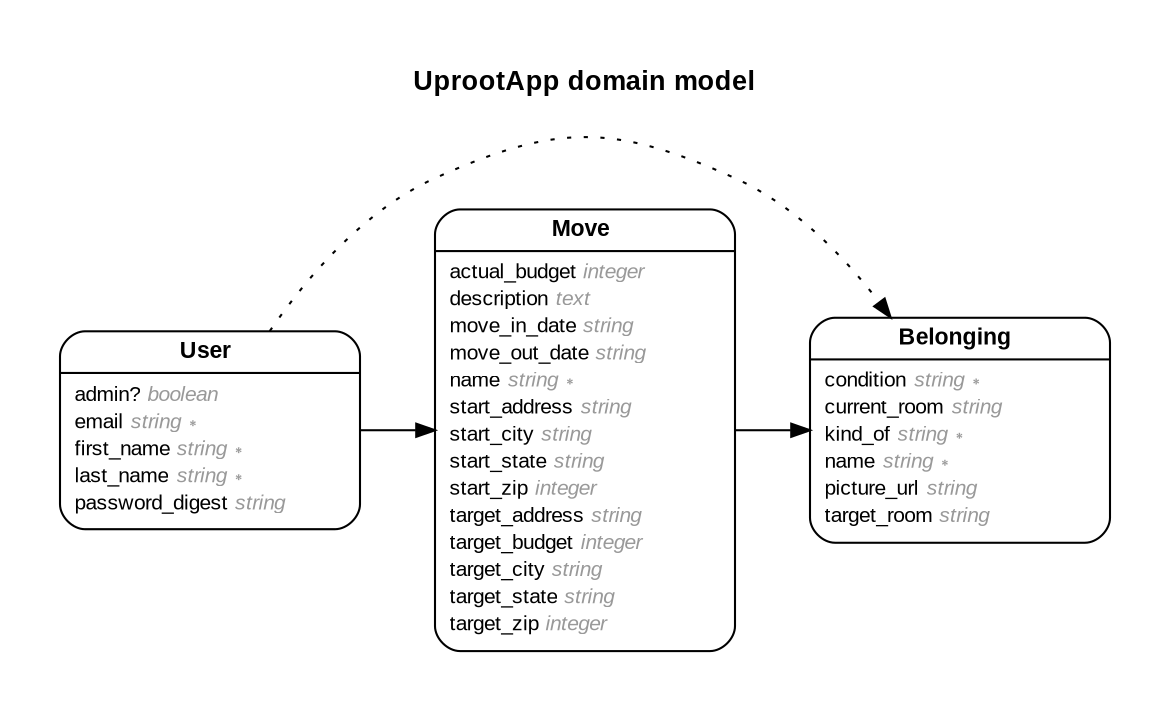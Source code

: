 digraph UprootApp {
rankdir = "LR";
ranksep = "0.5";
nodesep = "0.4";
pad = "0.4,0.4";
margin = "0,0";
concentrate = "true";
labelloc = "t";
fontsize = "13";
fontname = "Arial Bold";
node[ shape  =  "Mrecord" , fontsize  =  "10" , fontname  =  "Arial" , margin  =  "0.07,0.05" , penwidth  =  "1.0"];
edge[ fontname  =  "Arial" , fontsize  =  "7" , dir  =  "both" , arrowsize  =  "0.9" , penwidth  =  "1.0" , labelangle  =  "32" , labeldistance  =  "1.8"];
label = "UprootApp domain model\n\n";
m_Belonging [label = <<table border="0" align="center" cellspacing="0.5" cellpadding="0" width="134">
  <tr><td align="center" valign="bottom" width="130"><font face="Arial Bold" point-size="11">Belonging</font></td></tr>
</table>
|
<table border="0" align="left" cellspacing="2" cellpadding="0" width="134">
  <tr><td align="left" width="130" port="condition">condition <font face="Arial Italic" color="grey60">string ∗</font></td></tr>
  <tr><td align="left" width="130" port="current_room">current_room <font face="Arial Italic" color="grey60">string</font></td></tr>
  <tr><td align="left" width="130" port="kind_of">kind_of <font face="Arial Italic" color="grey60">string ∗</font></td></tr>
  <tr><td align="left" width="130" port="name">name <font face="Arial Italic" color="grey60">string ∗</font></td></tr>
  <tr><td align="left" width="130" port="picture_url">picture_url <font face="Arial Italic" color="grey60">string</font></td></tr>
  <tr><td align="left" width="130" port="target_room">target_room <font face="Arial Italic" color="grey60">string</font></td></tr>
</table>
>];
m_Move [label = <<table border="0" align="center" cellspacing="0.5" cellpadding="0" width="134">
  <tr><td align="center" valign="bottom" width="130"><font face="Arial Bold" point-size="11">Move</font></td></tr>
</table>
|
<table border="0" align="left" cellspacing="2" cellpadding="0" width="134">
  <tr><td align="left" width="130" port="actual_budget">actual_budget <font face="Arial Italic" color="grey60">integer</font></td></tr>
  <tr><td align="left" width="130" port="description">description <font face="Arial Italic" color="grey60">text</font></td></tr>
  <tr><td align="left" width="130" port="move_in_date">move_in_date <font face="Arial Italic" color="grey60">string</font></td></tr>
  <tr><td align="left" width="130" port="move_out_date">move_out_date <font face="Arial Italic" color="grey60">string</font></td></tr>
  <tr><td align="left" width="130" port="name">name <font face="Arial Italic" color="grey60">string ∗</font></td></tr>
  <tr><td align="left" width="130" port="start_address">start_address <font face="Arial Italic" color="grey60">string</font></td></tr>
  <tr><td align="left" width="130" port="start_city">start_city <font face="Arial Italic" color="grey60">string</font></td></tr>
  <tr><td align="left" width="130" port="start_state">start_state <font face="Arial Italic" color="grey60">string</font></td></tr>
  <tr><td align="left" width="130" port="start_zip">start_zip <font face="Arial Italic" color="grey60">integer</font></td></tr>
  <tr><td align="left" width="130" port="target_address">target_address <font face="Arial Italic" color="grey60">string</font></td></tr>
  <tr><td align="left" width="130" port="target_budget">target_budget <font face="Arial Italic" color="grey60">integer</font></td></tr>
  <tr><td align="left" width="130" port="target_city">target_city <font face="Arial Italic" color="grey60">string</font></td></tr>
  <tr><td align="left" width="130" port="target_state">target_state <font face="Arial Italic" color="grey60">string</font></td></tr>
  <tr><td align="left" width="130" port="target_zip">target_zip <font face="Arial Italic" color="grey60">integer</font></td></tr>
</table>
>];
m_User [label = <<table border="0" align="center" cellspacing="0.5" cellpadding="0" width="134">
  <tr><td align="center" valign="bottom" width="130"><font face="Arial Bold" point-size="11">User</font></td></tr>
</table>
|
<table border="0" align="left" cellspacing="2" cellpadding="0" width="134">
  <tr><td align="left" width="130" port="admin?">admin? <font face="Arial Italic" color="grey60">boolean</font></td></tr>
  <tr><td align="left" width="130" port="email">email <font face="Arial Italic" color="grey60">string ∗</font></td></tr>
  <tr><td align="left" width="130" port="first_name">first_name <font face="Arial Italic" color="grey60">string ∗</font></td></tr>
  <tr><td align="left" width="130" port="last_name">last_name <font face="Arial Italic" color="grey60">string ∗</font></td></tr>
  <tr><td align="left" width="130" port="password_digest">password_digest <font face="Arial Italic" color="grey60">string</font></td></tr>
</table>
>];
  m_Move -> m_Belonging [arrowhead = "normal", arrowtail = "none", weight = "2"];
  m_User -> m_Move [arrowhead = "normal", arrowtail = "none", weight = "2"];
  m_User -> m_Belonging [style = "dotted", arrowhead = "normal", arrowtail = "none", weight = "1", constraint = "false"];
}
